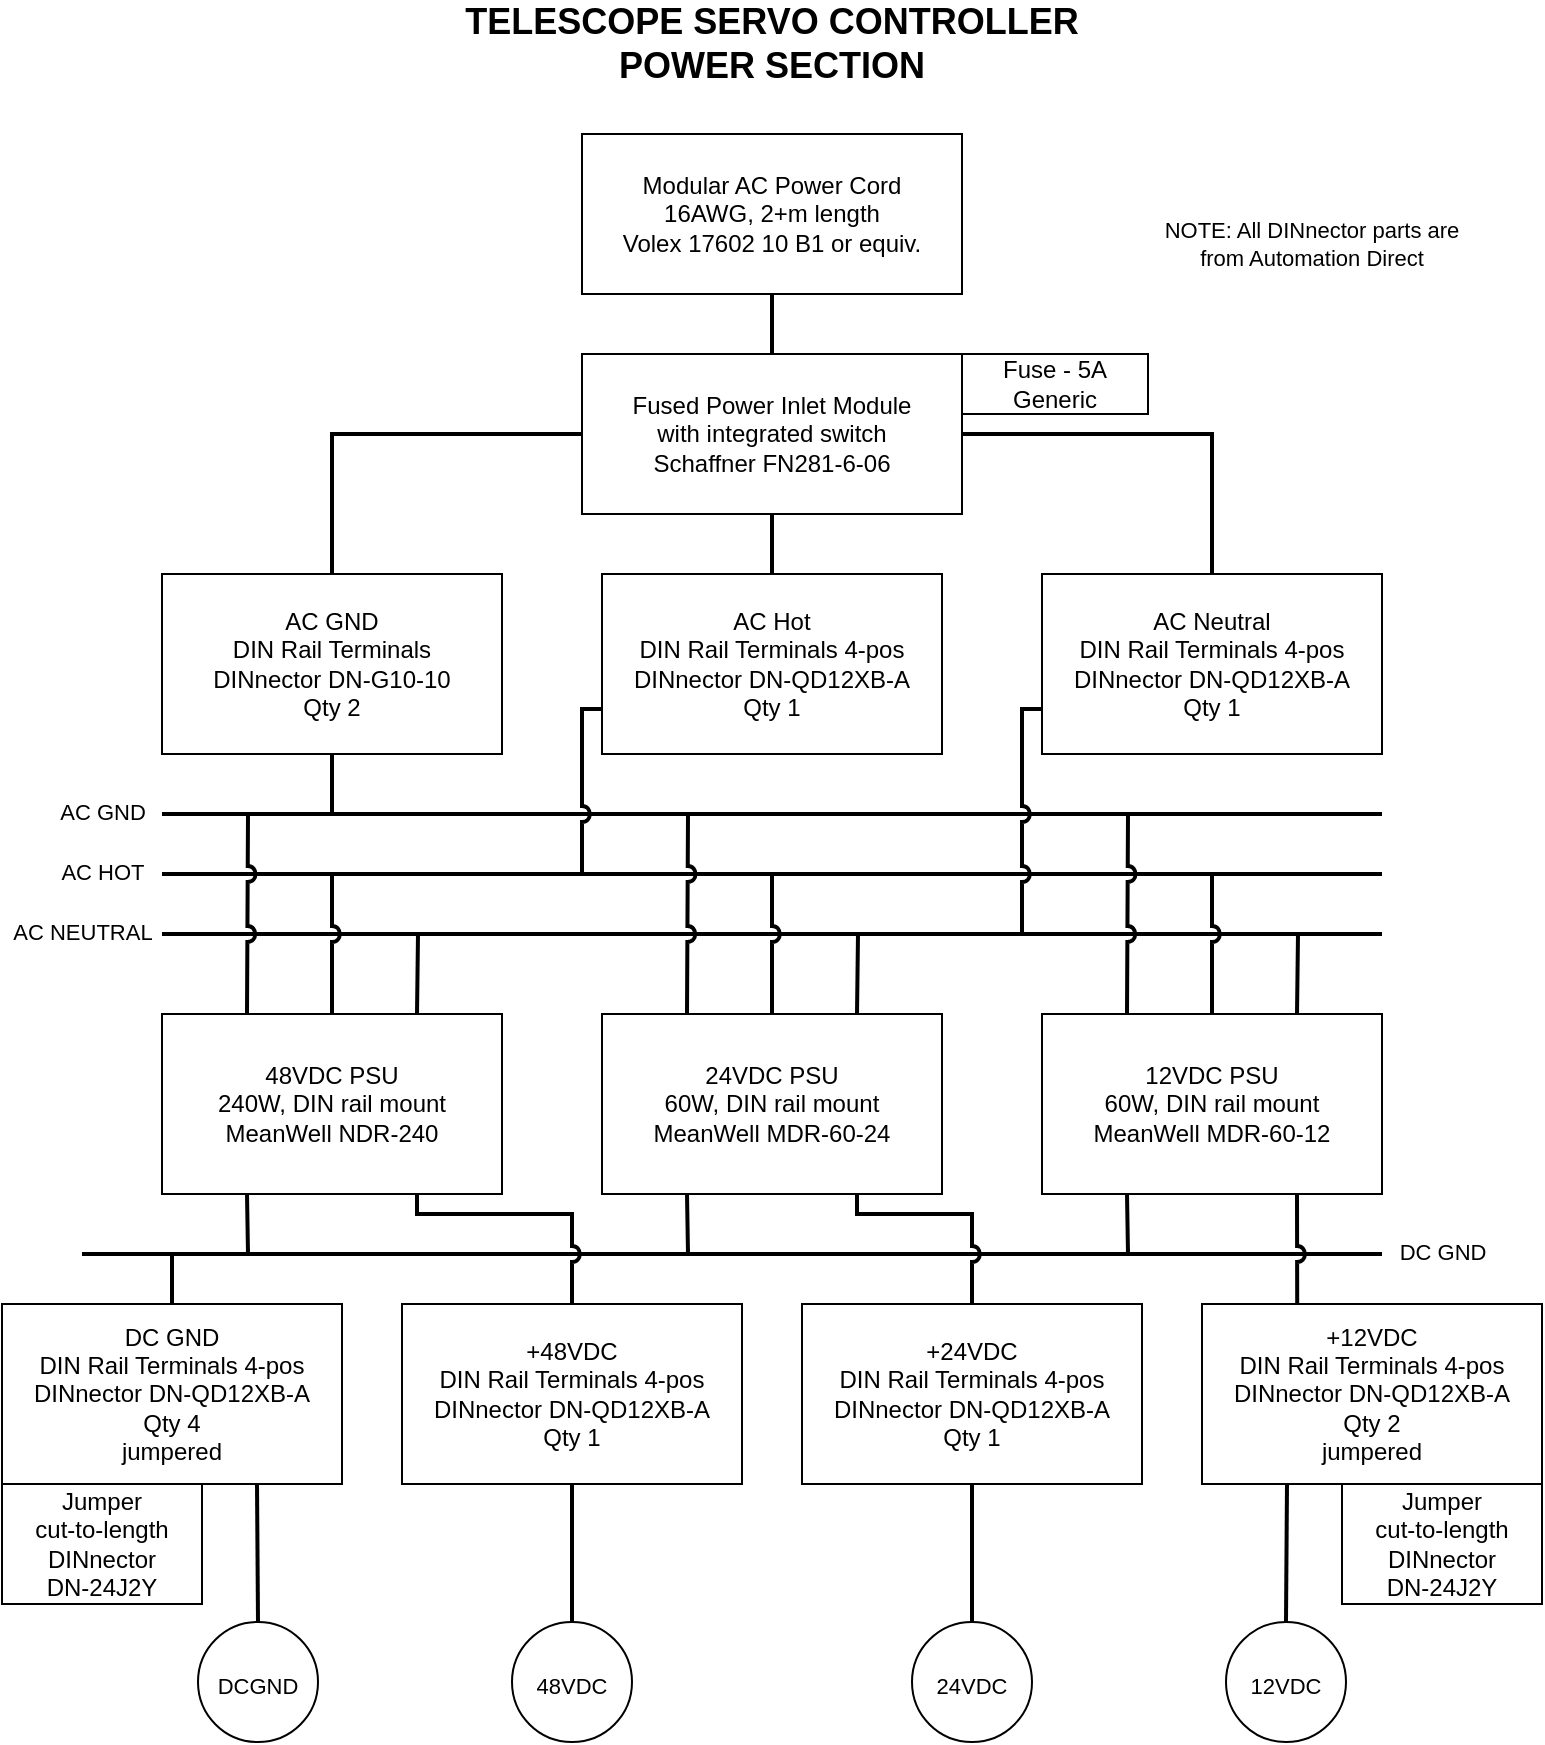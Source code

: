 <mxfile version="20.8.20" type="device"><diagram name="Page-1" id="UEqEyAsB8S766lTFCi-Z"><mxGraphModel dx="1471" dy="727" grid="1" gridSize="10" guides="1" tooltips="1" connect="1" arrows="1" fold="1" page="1" pageScale="1" pageWidth="850" pageHeight="1100" math="0" shadow="0"><root><mxCell id="0"/><mxCell id="1" parent="0"/><mxCell id="Q9T9pun5c3dHjWWsXrWX-1" value="Fused Power Inlet Module&lt;br&gt;with integrated switch&lt;br&gt;Schaffner FN281-6-06" style="rounded=0;whiteSpace=wrap;html=1;" parent="1" vertex="1"><mxGeometry x="330" y="190" width="190" height="80" as="geometry"/></mxCell><mxCell id="Q9T9pun5c3dHjWWsXrWX-2" value="48VDC PSU&lt;br&gt;240W, DIN rail mount&lt;br&gt;MeanWell NDR-240" style="rounded=0;whiteSpace=wrap;html=1;" parent="1" vertex="1"><mxGeometry x="120" y="520" width="170" height="90" as="geometry"/></mxCell><mxCell id="Q9T9pun5c3dHjWWsXrWX-3" value="Modular AC Power Cord&lt;br&gt;16AWG, 2+m length&lt;br&gt;Volex&amp;nbsp;17602 10 B1 or equiv." style="rounded=0;whiteSpace=wrap;html=1;" parent="1" vertex="1"><mxGeometry x="330" y="80" width="190" height="80" as="geometry"/></mxCell><mxCell id="Q9T9pun5c3dHjWWsXrWX-4" value="24VDC PSU&lt;br&gt;60W, DIN rail mount&lt;br&gt;MeanWell MDR-60-24" style="rounded=0;whiteSpace=wrap;html=1;" parent="1" vertex="1"><mxGeometry x="340" y="520" width="170" height="90" as="geometry"/></mxCell><mxCell id="Q9T9pun5c3dHjWWsXrWX-5" value="12VDC PSU&lt;br&gt;60W, DIN rail mount&lt;br&gt;MeanWell MDR-60-12" style="rounded=0;whiteSpace=wrap;html=1;" parent="1" vertex="1"><mxGeometry x="560" y="520" width="170" height="90" as="geometry"/></mxCell><mxCell id="Q9T9pun5c3dHjWWsXrWX-6" value="AC GND&lt;br&gt;DIN Rail Terminals&lt;br&gt;DINnector DN-G10-10&lt;br&gt;Qty 2" style="rounded=0;whiteSpace=wrap;html=1;" parent="1" vertex="1"><mxGeometry x="120" y="300" width="170" height="90" as="geometry"/></mxCell><mxCell id="Q9T9pun5c3dHjWWsXrWX-7" value="" style="endArrow=none;html=1;rounded=0;exitX=0;exitY=0.5;exitDx=0;exitDy=0;entryX=0.5;entryY=0;entryDx=0;entryDy=0;edgeStyle=orthogonalEdgeStyle;fontStyle=1;fontSize=13;endFill=0;strokeWidth=2;" parent="1" source="Q9T9pun5c3dHjWWsXrWX-1" target="Q9T9pun5c3dHjWWsXrWX-6" edge="1"><mxGeometry width="50" height="50" relative="1" as="geometry"><mxPoint x="400" y="390" as="sourcePoint"/><mxPoint x="450" y="340" as="targetPoint"/></mxGeometry></mxCell><mxCell id="_HGjW_DX3VZrAmac7toe-1" value="DC GND &lt;br&gt;DIN Rail Terminals 4-pos&lt;br&gt;DINnector&amp;nbsp;DN-QD12XB-A&lt;br&gt;Qty 4&lt;br&gt;jumpered" style="rounded=0;whiteSpace=wrap;html=1;" vertex="1" parent="1"><mxGeometry x="40" y="665" width="170" height="90" as="geometry"/></mxCell><mxCell id="_HGjW_DX3VZrAmac7toe-2" value="+48VDC&lt;br&gt;DIN Rail Terminals 4-pos&lt;br&gt;DINnector&amp;nbsp;DN-QD12XB-A&lt;br&gt;Qty 1" style="rounded=0;whiteSpace=wrap;html=1;" vertex="1" parent="1"><mxGeometry x="240" y="665" width="170" height="90" as="geometry"/></mxCell><mxCell id="_HGjW_DX3VZrAmac7toe-3" value="+12VDC&lt;br&gt;DIN Rail Terminals 4-pos&lt;br&gt;DINnector&amp;nbsp;DN-QD12XB-A&lt;br&gt;Qty 2&lt;br&gt;jumpered" style="rounded=0;whiteSpace=wrap;html=1;" vertex="1" parent="1"><mxGeometry x="640" y="665" width="170" height="90" as="geometry"/></mxCell><mxCell id="_HGjW_DX3VZrAmac7toe-4" value="+24VDC&lt;br&gt;DIN Rail Terminals 4-pos&lt;br&gt;DINnector&amp;nbsp;DN-QD12XB-A&lt;br&gt;Qty 1" style="rounded=0;whiteSpace=wrap;html=1;" vertex="1" parent="1"><mxGeometry x="440" y="665" width="170" height="90" as="geometry"/></mxCell><mxCell id="_HGjW_DX3VZrAmac7toe-5" value="AC Hot&lt;br&gt;DIN Rail Terminals 4-pos&lt;br&gt;DINnector&amp;nbsp;DN-QD12XB-A&lt;br&gt;Qty 1" style="rounded=0;whiteSpace=wrap;html=1;" vertex="1" parent="1"><mxGeometry x="340" y="300" width="170" height="90" as="geometry"/></mxCell><mxCell id="_HGjW_DX3VZrAmac7toe-6" value="AC Neutral&lt;br&gt;DIN Rail Terminals 4-pos&lt;br&gt;DINnector&amp;nbsp;DN-QD12XB-A&lt;br&gt;Qty 1" style="rounded=0;whiteSpace=wrap;html=1;" vertex="1" parent="1"><mxGeometry x="560" y="300" width="170" height="90" as="geometry"/></mxCell><mxCell id="_HGjW_DX3VZrAmac7toe-8" value="" style="endArrow=none;html=1;rounded=0;edgeStyle=orthogonalEdgeStyle;endFill=0;exitX=0.5;exitY=1;exitDx=0;exitDy=0;entryX=0.5;entryY=0;entryDx=0;entryDy=0;strokeWidth=2;" edge="1" parent="1" source="Q9T9pun5c3dHjWWsXrWX-1" target="_HGjW_DX3VZrAmac7toe-5"><mxGeometry width="50" height="50" relative="1" as="geometry"><mxPoint x="320" y="420" as="sourcePoint"/><mxPoint x="370" y="370" as="targetPoint"/></mxGeometry></mxCell><mxCell id="_HGjW_DX3VZrAmac7toe-9" value="" style="endArrow=none;html=1;rounded=0;edgeStyle=orthogonalEdgeStyle;endFill=0;exitX=1;exitY=0.5;exitDx=0;exitDy=0;entryX=0.5;entryY=0;entryDx=0;entryDy=0;strokeWidth=2;" edge="1" parent="1" source="Q9T9pun5c3dHjWWsXrWX-1" target="_HGjW_DX3VZrAmac7toe-6"><mxGeometry width="50" height="50" relative="1" as="geometry"><mxPoint x="435" y="280" as="sourcePoint"/><mxPoint x="435" y="310" as="targetPoint"/></mxGeometry></mxCell><mxCell id="_HGjW_DX3VZrAmac7toe-18" value="" style="endArrow=none;html=1;rounded=0;labelBackgroundColor=default;strokeColor=default;strokeWidth=2;fontFamily=Helvetica;fontSize=11;fontColor=default;shape=connector;" edge="1" parent="1"><mxGeometry width="50" height="50" relative="1" as="geometry"><mxPoint x="120" y="420" as="sourcePoint"/><mxPoint x="730" y="420" as="targetPoint"/></mxGeometry></mxCell><mxCell id="_HGjW_DX3VZrAmac7toe-20" value="AC GND" style="edgeLabel;html=1;align=center;verticalAlign=middle;resizable=0;points=[];fontSize=11;fontFamily=Helvetica;fontColor=default;" vertex="1" connectable="0" parent="_HGjW_DX3VZrAmac7toe-18"><mxGeometry x="-0.016" y="1" relative="1" as="geometry"><mxPoint x="-330" as="offset"/></mxGeometry></mxCell><mxCell id="_HGjW_DX3VZrAmac7toe-21" value="" style="endArrow=none;html=1;rounded=0;labelBackgroundColor=default;strokeColor=default;strokeWidth=2;fontFamily=Helvetica;fontSize=11;fontColor=default;shape=connector;" edge="1" parent="1"><mxGeometry width="50" height="50" relative="1" as="geometry"><mxPoint x="120" y="450" as="sourcePoint"/><mxPoint x="730" y="450" as="targetPoint"/></mxGeometry></mxCell><mxCell id="_HGjW_DX3VZrAmac7toe-22" value="AC HOT" style="edgeLabel;html=1;align=center;verticalAlign=middle;resizable=0;points=[];fontSize=11;fontFamily=Helvetica;fontColor=default;" vertex="1" connectable="0" parent="_HGjW_DX3VZrAmac7toe-21"><mxGeometry x="-0.016" y="1" relative="1" as="geometry"><mxPoint x="-330" as="offset"/></mxGeometry></mxCell><mxCell id="_HGjW_DX3VZrAmac7toe-23" value="" style="endArrow=none;html=1;rounded=0;labelBackgroundColor=default;strokeColor=default;strokeWidth=2;fontFamily=Helvetica;fontSize=11;fontColor=default;shape=connector;" edge="1" parent="1"><mxGeometry width="50" height="50" relative="1" as="geometry"><mxPoint x="120" y="480" as="sourcePoint"/><mxPoint x="730" y="480" as="targetPoint"/></mxGeometry></mxCell><mxCell id="_HGjW_DX3VZrAmac7toe-24" value="AC NEUTRAL" style="edgeLabel;html=1;align=center;verticalAlign=middle;resizable=0;points=[];fontSize=11;fontFamily=Helvetica;fontColor=default;" vertex="1" connectable="0" parent="_HGjW_DX3VZrAmac7toe-23"><mxGeometry x="-0.016" y="1" relative="1" as="geometry"><mxPoint x="-340" as="offset"/></mxGeometry></mxCell><mxCell id="_HGjW_DX3VZrAmac7toe-25" value="" style="endArrow=none;html=1;rounded=0;labelBackgroundColor=default;strokeColor=default;strokeWidth=2;fontFamily=Helvetica;fontSize=11;fontColor=default;shape=connector;entryX=0.5;entryY=1;entryDx=0;entryDy=0;jumpStyle=arc;" edge="1" parent="1" target="Q9T9pun5c3dHjWWsXrWX-6"><mxGeometry width="50" height="50" relative="1" as="geometry"><mxPoint x="205" y="420" as="sourcePoint"/><mxPoint x="370" y="470" as="targetPoint"/></mxGeometry></mxCell><mxCell id="_HGjW_DX3VZrAmac7toe-26" value="" style="endArrow=none;html=1;rounded=0;labelBackgroundColor=default;strokeColor=default;strokeWidth=2;fontFamily=Helvetica;fontSize=11;fontColor=default;shape=connector;edgeStyle=orthogonalEdgeStyle;entryX=0;entryY=0.75;entryDx=0;entryDy=0;jumpStyle=arc;" edge="1" parent="1" target="_HGjW_DX3VZrAmac7toe-5"><mxGeometry width="50" height="50" relative="1" as="geometry"><mxPoint x="330" y="450" as="sourcePoint"/><mxPoint x="370" y="470" as="targetPoint"/><Array as="points"><mxPoint x="330" y="368"/></Array></mxGeometry></mxCell><mxCell id="_HGjW_DX3VZrAmac7toe-27" value="" style="endArrow=none;html=1;rounded=0;labelBackgroundColor=default;strokeColor=default;strokeWidth=2;fontFamily=Helvetica;fontSize=11;fontColor=default;shape=connector;edgeStyle=orthogonalEdgeStyle;entryX=0;entryY=0.75;entryDx=0;entryDy=0;jumpStyle=arc;" edge="1" parent="1" target="_HGjW_DX3VZrAmac7toe-6"><mxGeometry width="50" height="50" relative="1" as="geometry"><mxPoint x="550" y="480" as="sourcePoint"/><mxPoint x="435" y="400" as="targetPoint"/><Array as="points"><mxPoint x="550" y="368"/></Array></mxGeometry></mxCell><mxCell id="_HGjW_DX3VZrAmac7toe-28" value="" style="endArrow=none;html=1;rounded=0;labelBackgroundColor=default;strokeColor=default;strokeWidth=2;fontFamily=Helvetica;fontSize=11;fontColor=default;shape=connector;jumpStyle=arc;exitX=0.25;exitY=0;exitDx=0;exitDy=0;edgeStyle=orthogonalEdgeStyle;" edge="1" parent="1" source="Q9T9pun5c3dHjWWsXrWX-2"><mxGeometry width="50" height="50" relative="1" as="geometry"><mxPoint x="215" y="430" as="sourcePoint"/><mxPoint x="163" y="420" as="targetPoint"/></mxGeometry></mxCell><mxCell id="_HGjW_DX3VZrAmac7toe-29" value="" style="endArrow=none;html=1;rounded=0;labelBackgroundColor=default;strokeColor=default;strokeWidth=2;fontFamily=Helvetica;fontSize=11;fontColor=default;shape=connector;jumpStyle=arc;exitX=0.25;exitY=0;exitDx=0;exitDy=0;edgeStyle=orthogonalEdgeStyle;" edge="1" parent="1" source="Q9T9pun5c3dHjWWsXrWX-4"><mxGeometry width="50" height="50" relative="1" as="geometry"><mxPoint x="173" y="530" as="sourcePoint"/><mxPoint x="383" y="420" as="targetPoint"/></mxGeometry></mxCell><mxCell id="_HGjW_DX3VZrAmac7toe-30" value="" style="endArrow=none;html=1;rounded=0;labelBackgroundColor=default;strokeColor=default;strokeWidth=2;fontFamily=Helvetica;fontSize=11;fontColor=default;shape=connector;jumpStyle=arc;exitX=0.25;exitY=0;exitDx=0;exitDy=0;edgeStyle=orthogonalEdgeStyle;" edge="1" parent="1" source="Q9T9pun5c3dHjWWsXrWX-5"><mxGeometry width="50" height="50" relative="1" as="geometry"><mxPoint x="183" y="540" as="sourcePoint"/><mxPoint x="603" y="420" as="targetPoint"/></mxGeometry></mxCell><mxCell id="_HGjW_DX3VZrAmac7toe-31" value="" style="endArrow=none;html=1;rounded=0;labelBackgroundColor=default;strokeColor=default;strokeWidth=2;fontFamily=Helvetica;fontSize=11;fontColor=default;shape=connector;jumpStyle=arc;exitX=0.5;exitY=0;exitDx=0;exitDy=0;edgeStyle=orthogonalEdgeStyle;" edge="1" parent="1" source="Q9T9pun5c3dHjWWsXrWX-2"><mxGeometry width="50" height="50" relative="1" as="geometry"><mxPoint x="193" y="550" as="sourcePoint"/><mxPoint x="205" y="450" as="targetPoint"/></mxGeometry></mxCell><mxCell id="_HGjW_DX3VZrAmac7toe-32" value="" style="endArrow=none;html=1;rounded=0;labelBackgroundColor=default;strokeColor=default;strokeWidth=2;fontFamily=Helvetica;fontSize=11;fontColor=default;shape=connector;jumpStyle=arc;exitX=0.5;exitY=0;exitDx=0;exitDy=0;edgeStyle=orthogonalEdgeStyle;" edge="1" parent="1" source="Q9T9pun5c3dHjWWsXrWX-4"><mxGeometry width="50" height="50" relative="1" as="geometry"><mxPoint x="215" y="530" as="sourcePoint"/><mxPoint x="425" y="450" as="targetPoint"/></mxGeometry></mxCell><mxCell id="_HGjW_DX3VZrAmac7toe-33" value="" style="endArrow=none;html=1;rounded=0;labelBackgroundColor=default;strokeColor=default;strokeWidth=2;fontFamily=Helvetica;fontSize=11;fontColor=default;shape=connector;jumpStyle=arc;exitX=0.5;exitY=0;exitDx=0;exitDy=0;edgeStyle=orthogonalEdgeStyle;" edge="1" parent="1" source="Q9T9pun5c3dHjWWsXrWX-5"><mxGeometry width="50" height="50" relative="1" as="geometry"><mxPoint x="225" y="540" as="sourcePoint"/><mxPoint x="645" y="450" as="targetPoint"/><Array as="points"><mxPoint x="645" y="470"/><mxPoint x="645" y="470"/></Array></mxGeometry></mxCell><mxCell id="_HGjW_DX3VZrAmac7toe-34" value="" style="endArrow=none;html=1;rounded=0;labelBackgroundColor=default;strokeColor=default;strokeWidth=2;fontFamily=Helvetica;fontSize=11;fontColor=default;shape=connector;jumpStyle=arc;exitX=0.75;exitY=0;exitDx=0;exitDy=0;edgeStyle=orthogonalEdgeStyle;" edge="1" parent="1" source="Q9T9pun5c3dHjWWsXrWX-2"><mxGeometry width="50" height="50" relative="1" as="geometry"><mxPoint x="235" y="550" as="sourcePoint"/><mxPoint x="248" y="480" as="targetPoint"/></mxGeometry></mxCell><mxCell id="_HGjW_DX3VZrAmac7toe-35" value="" style="endArrow=none;html=1;rounded=0;labelBackgroundColor=default;strokeColor=default;strokeWidth=2;fontFamily=Helvetica;fontSize=11;fontColor=default;shape=connector;jumpStyle=arc;exitX=0.75;exitY=0;exitDx=0;exitDy=0;edgeStyle=orthogonalEdgeStyle;" edge="1" parent="1" source="Q9T9pun5c3dHjWWsXrWX-4"><mxGeometry width="50" height="50" relative="1" as="geometry"><mxPoint x="258" y="530" as="sourcePoint"/><mxPoint x="468" y="480" as="targetPoint"/></mxGeometry></mxCell><mxCell id="_HGjW_DX3VZrAmac7toe-36" value="" style="endArrow=none;html=1;rounded=0;labelBackgroundColor=default;strokeColor=default;strokeWidth=2;fontFamily=Helvetica;fontSize=11;fontColor=default;shape=connector;jumpStyle=arc;exitX=0.75;exitY=0;exitDx=0;exitDy=0;edgeStyle=orthogonalEdgeStyle;" edge="1" parent="1" source="Q9T9pun5c3dHjWWsXrWX-5"><mxGeometry width="50" height="50" relative="1" as="geometry"><mxPoint x="268" y="540" as="sourcePoint"/><mxPoint x="688" y="480" as="targetPoint"/></mxGeometry></mxCell><mxCell id="_HGjW_DX3VZrAmac7toe-37" value="" style="endArrow=none;html=1;rounded=0;edgeStyle=orthogonalEdgeStyle;endFill=0;exitX=0.5;exitY=1;exitDx=0;exitDy=0;entryX=0.5;entryY=0;entryDx=0;entryDy=0;strokeWidth=2;" edge="1" parent="1" source="Q9T9pun5c3dHjWWsXrWX-3" target="Q9T9pun5c3dHjWWsXrWX-1"><mxGeometry width="50" height="50" relative="1" as="geometry"><mxPoint x="435" y="280" as="sourcePoint"/><mxPoint x="435" y="310" as="targetPoint"/></mxGeometry></mxCell><mxCell id="_HGjW_DX3VZrAmac7toe-38" value="&lt;font style=&quot;font-size: 18px;&quot;&gt;&lt;b&gt;TELESCOPE SERVO CONTROLLER&lt;br&gt;POWER SECTION&lt;/b&gt;&lt;/font&gt;" style="text;html=1;strokeColor=none;fillColor=none;align=center;verticalAlign=middle;whiteSpace=wrap;rounded=0;fontSize=11;fontFamily=Helvetica;fontColor=default;" vertex="1" parent="1"><mxGeometry x="260" y="20" width="330" height="30" as="geometry"/></mxCell><mxCell id="_HGjW_DX3VZrAmac7toe-39" value="" style="endArrow=none;html=1;rounded=0;labelBackgroundColor=default;strokeColor=default;strokeWidth=2;fontFamily=Helvetica;fontSize=11;fontColor=default;shape=connector;" edge="1" parent="1"><mxGeometry width="50" height="50" relative="1" as="geometry"><mxPoint x="80" y="640" as="sourcePoint"/><mxPoint x="730" y="640" as="targetPoint"/></mxGeometry></mxCell><mxCell id="_HGjW_DX3VZrAmac7toe-40" value="DC GND" style="edgeLabel;html=1;align=center;verticalAlign=middle;resizable=0;points=[];fontSize=11;fontFamily=Helvetica;fontColor=default;" vertex="1" connectable="0" parent="_HGjW_DX3VZrAmac7toe-39"><mxGeometry x="-0.016" y="1" relative="1" as="geometry"><mxPoint x="360" as="offset"/></mxGeometry></mxCell><mxCell id="_HGjW_DX3VZrAmac7toe-42" value="" style="endArrow=none;html=1;rounded=0;labelBackgroundColor=default;strokeColor=default;strokeWidth=2;fontFamily=Helvetica;fontSize=11;fontColor=default;shape=connector;jumpStyle=arc;edgeStyle=orthogonalEdgeStyle;entryX=0.25;entryY=1;entryDx=0;entryDy=0;" edge="1" parent="1" target="Q9T9pun5c3dHjWWsXrWX-2"><mxGeometry width="50" height="50" relative="1" as="geometry"><mxPoint x="163" y="640" as="sourcePoint"/><mxPoint x="163" y="610" as="targetPoint"/></mxGeometry></mxCell><mxCell id="_HGjW_DX3VZrAmac7toe-44" value="" style="endArrow=none;html=1;rounded=0;labelBackgroundColor=default;strokeColor=default;strokeWidth=2;fontFamily=Helvetica;fontSize=18;fontColor=default;shape=connector;jumpStyle=arc;edgeStyle=orthogonalEdgeStyle;entryX=0.25;entryY=1;entryDx=0;entryDy=0;" edge="1" parent="1" target="Q9T9pun5c3dHjWWsXrWX-4"><mxGeometry width="50" height="50" relative="1" as="geometry"><mxPoint x="383" y="640" as="sourcePoint"/><mxPoint x="250" y="550" as="targetPoint"/></mxGeometry></mxCell><mxCell id="_HGjW_DX3VZrAmac7toe-45" value="" style="endArrow=none;html=1;rounded=0;labelBackgroundColor=default;strokeColor=default;strokeWidth=2;fontFamily=Helvetica;fontSize=18;fontColor=default;shape=connector;jumpStyle=arc;edgeStyle=orthogonalEdgeStyle;entryX=0.25;entryY=1;entryDx=0;entryDy=0;" edge="1" parent="1" target="Q9T9pun5c3dHjWWsXrWX-5"><mxGeometry width="50" height="50" relative="1" as="geometry"><mxPoint x="603" y="640" as="sourcePoint"/><mxPoint x="393" y="620" as="targetPoint"/></mxGeometry></mxCell><mxCell id="_HGjW_DX3VZrAmac7toe-46" value="" style="endArrow=none;html=1;rounded=0;labelBackgroundColor=default;strokeColor=default;strokeWidth=2;fontFamily=Helvetica;fontSize=11;fontColor=default;shape=connector;jumpStyle=arc;edgeStyle=orthogonalEdgeStyle;exitX=0.5;exitY=0;exitDx=0;exitDy=0;" edge="1" parent="1" source="_HGjW_DX3VZrAmac7toe-1"><mxGeometry width="50" height="50" relative="1" as="geometry"><mxPoint x="173" y="650" as="sourcePoint"/><mxPoint x="125" y="640" as="targetPoint"/></mxGeometry></mxCell><mxCell id="_HGjW_DX3VZrAmac7toe-47" value="" style="endArrow=none;html=1;rounded=0;labelBackgroundColor=default;strokeColor=default;strokeWidth=2;fontFamily=Helvetica;fontSize=11;fontColor=default;shape=connector;jumpStyle=arc;edgeStyle=orthogonalEdgeStyle;entryX=0.75;entryY=1;entryDx=0;entryDy=0;exitX=0.28;exitY=-0.003;exitDx=0;exitDy=0;exitPerimeter=0;" edge="1" parent="1" source="_HGjW_DX3VZrAmac7toe-3" target="Q9T9pun5c3dHjWWsXrWX-5"><mxGeometry width="50" height="50" relative="1" as="geometry"><mxPoint x="688" y="660" as="sourcePoint"/><mxPoint x="183" y="630" as="targetPoint"/></mxGeometry></mxCell><mxCell id="_HGjW_DX3VZrAmac7toe-48" value="" style="endArrow=none;html=1;rounded=0;labelBackgroundColor=default;strokeColor=default;strokeWidth=2;fontFamily=Helvetica;fontSize=11;fontColor=default;shape=connector;jumpStyle=arc;edgeStyle=orthogonalEdgeStyle;entryX=0.75;entryY=1;entryDx=0;entryDy=0;exitX=0.5;exitY=0;exitDx=0;exitDy=0;" edge="1" parent="1" source="_HGjW_DX3VZrAmac7toe-4" target="Q9T9pun5c3dHjWWsXrWX-4"><mxGeometry width="50" height="50" relative="1" as="geometry"><mxPoint x="193" y="670" as="sourcePoint"/><mxPoint x="193" y="640" as="targetPoint"/><Array as="points"><mxPoint x="525" y="620"/><mxPoint x="468" y="620"/></Array></mxGeometry></mxCell><mxCell id="_HGjW_DX3VZrAmac7toe-49" value="" style="endArrow=none;html=1;rounded=0;labelBackgroundColor=default;strokeColor=default;strokeWidth=2;fontFamily=Helvetica;fontSize=11;fontColor=default;shape=connector;jumpStyle=arc;edgeStyle=orthogonalEdgeStyle;entryX=0.75;entryY=1;entryDx=0;entryDy=0;exitX=0.5;exitY=0;exitDx=0;exitDy=0;" edge="1" parent="1" source="_HGjW_DX3VZrAmac7toe-2" target="Q9T9pun5c3dHjWWsXrWX-2"><mxGeometry width="50" height="50" relative="1" as="geometry"><mxPoint x="203" y="680" as="sourcePoint"/><mxPoint x="203" y="650" as="targetPoint"/><Array as="points"><mxPoint x="325" y="620"/><mxPoint x="248" y="620"/></Array></mxGeometry></mxCell><mxCell id="_HGjW_DX3VZrAmac7toe-50" value="Jumper&lt;br&gt;cut-to-length&lt;br&gt;DINnector&lt;br&gt;DN-24J2Y" style="rounded=0;whiteSpace=wrap;html=1;" vertex="1" parent="1"><mxGeometry x="40" y="755" width="100" height="60" as="geometry"/></mxCell><mxCell id="_HGjW_DX3VZrAmac7toe-52" value="Jumper&lt;br&gt;cut-to-length&lt;br&gt;DINnector&lt;br&gt;DN-24J2Y" style="rounded=0;whiteSpace=wrap;html=1;" vertex="1" parent="1"><mxGeometry x="710" y="755" width="100" height="60" as="geometry"/></mxCell><mxCell id="_HGjW_DX3VZrAmac7toe-53" value="&lt;font style=&quot;font-size: 11px;&quot;&gt;DCGND&lt;/font&gt;" style="ellipse;whiteSpace=wrap;html=1;aspect=fixed;fontFamily=Helvetica;fontSize=18;fontColor=default;" vertex="1" parent="1"><mxGeometry x="138" y="824" width="60" height="60" as="geometry"/></mxCell><mxCell id="_HGjW_DX3VZrAmac7toe-54" value="&lt;font style=&quot;font-size: 11px;&quot;&gt;48VDC&lt;/font&gt;" style="ellipse;whiteSpace=wrap;html=1;aspect=fixed;fontFamily=Helvetica;fontSize=18;fontColor=default;" vertex="1" parent="1"><mxGeometry x="295" y="824" width="60" height="60" as="geometry"/></mxCell><mxCell id="_HGjW_DX3VZrAmac7toe-55" value="&lt;font style=&quot;font-size: 11px;&quot;&gt;24VDC&lt;/font&gt;" style="ellipse;whiteSpace=wrap;html=1;aspect=fixed;fontFamily=Helvetica;fontSize=18;fontColor=default;" vertex="1" parent="1"><mxGeometry x="495" y="824" width="60" height="60" as="geometry"/></mxCell><mxCell id="_HGjW_DX3VZrAmac7toe-56" value="&lt;font style=&quot;font-size: 11px;&quot;&gt;12VDC&lt;/font&gt;" style="ellipse;whiteSpace=wrap;html=1;aspect=fixed;fontFamily=Helvetica;fontSize=18;fontColor=default;" vertex="1" parent="1"><mxGeometry x="652" y="824" width="60" height="60" as="geometry"/></mxCell><mxCell id="_HGjW_DX3VZrAmac7toe-57" value="" style="endArrow=none;html=1;rounded=0;labelBackgroundColor=default;strokeColor=default;strokeWidth=2;fontFamily=Helvetica;fontSize=11;fontColor=default;shape=connector;jumpStyle=arc;edgeStyle=orthogonalEdgeStyle;exitX=0.5;exitY=0;exitDx=0;exitDy=0;entryX=0.75;entryY=1;entryDx=0;entryDy=0;" edge="1" parent="1" source="_HGjW_DX3VZrAmac7toe-53" target="_HGjW_DX3VZrAmac7toe-1"><mxGeometry width="50" height="50" relative="1" as="geometry"><mxPoint x="135" y="675" as="sourcePoint"/><mxPoint x="135" y="605" as="targetPoint"/></mxGeometry></mxCell><mxCell id="_HGjW_DX3VZrAmac7toe-58" value="" style="endArrow=none;html=1;rounded=0;labelBackgroundColor=default;strokeColor=default;strokeWidth=2;fontFamily=Helvetica;fontSize=11;fontColor=default;shape=connector;jumpStyle=arc;edgeStyle=orthogonalEdgeStyle;exitX=0.5;exitY=0;exitDx=0;exitDy=0;entryX=0.5;entryY=1;entryDx=0;entryDy=0;" edge="1" parent="1" source="_HGjW_DX3VZrAmac7toe-54" target="_HGjW_DX3VZrAmac7toe-2"><mxGeometry width="50" height="50" relative="1" as="geometry"><mxPoint x="145" y="685" as="sourcePoint"/><mxPoint x="145" y="615" as="targetPoint"/></mxGeometry></mxCell><mxCell id="_HGjW_DX3VZrAmac7toe-59" value="" style="endArrow=none;html=1;rounded=0;labelBackgroundColor=default;strokeColor=default;strokeWidth=2;fontFamily=Helvetica;fontSize=11;fontColor=default;shape=connector;jumpStyle=arc;edgeStyle=orthogonalEdgeStyle;exitX=0.5;exitY=0;exitDx=0;exitDy=0;entryX=0.5;entryY=1;entryDx=0;entryDy=0;" edge="1" parent="1" source="_HGjW_DX3VZrAmac7toe-55" target="_HGjW_DX3VZrAmac7toe-4"><mxGeometry width="50" height="50" relative="1" as="geometry"><mxPoint x="155" y="695" as="sourcePoint"/><mxPoint x="155" y="625" as="targetPoint"/></mxGeometry></mxCell><mxCell id="_HGjW_DX3VZrAmac7toe-60" value="" style="endArrow=none;html=1;rounded=0;labelBackgroundColor=default;strokeColor=default;strokeWidth=2;fontFamily=Helvetica;fontSize=11;fontColor=default;shape=connector;jumpStyle=arc;edgeStyle=orthogonalEdgeStyle;exitX=0.5;exitY=0;exitDx=0;exitDy=0;entryX=0.25;entryY=1;entryDx=0;entryDy=0;" edge="1" parent="1" source="_HGjW_DX3VZrAmac7toe-56" target="_HGjW_DX3VZrAmac7toe-3"><mxGeometry width="50" height="50" relative="1" as="geometry"><mxPoint x="165" y="705" as="sourcePoint"/><mxPoint x="165" y="635" as="targetPoint"/></mxGeometry></mxCell><mxCell id="_HGjW_DX3VZrAmac7toe-61" value="NOTE: All DINnector parts are from Automation Direct" style="text;html=1;strokeColor=none;fillColor=none;align=center;verticalAlign=middle;whiteSpace=wrap;rounded=0;fontSize=11;fontFamily=Helvetica;fontColor=default;" vertex="1" parent="1"><mxGeometry x="610" y="120" width="170" height="30" as="geometry"/></mxCell><mxCell id="_HGjW_DX3VZrAmac7toe-62" value="Fuse - 5A&lt;br&gt;Generic" style="rounded=0;whiteSpace=wrap;html=1;" vertex="1" parent="1"><mxGeometry x="520" y="190" width="93" height="30" as="geometry"/></mxCell></root></mxGraphModel></diagram></mxfile>